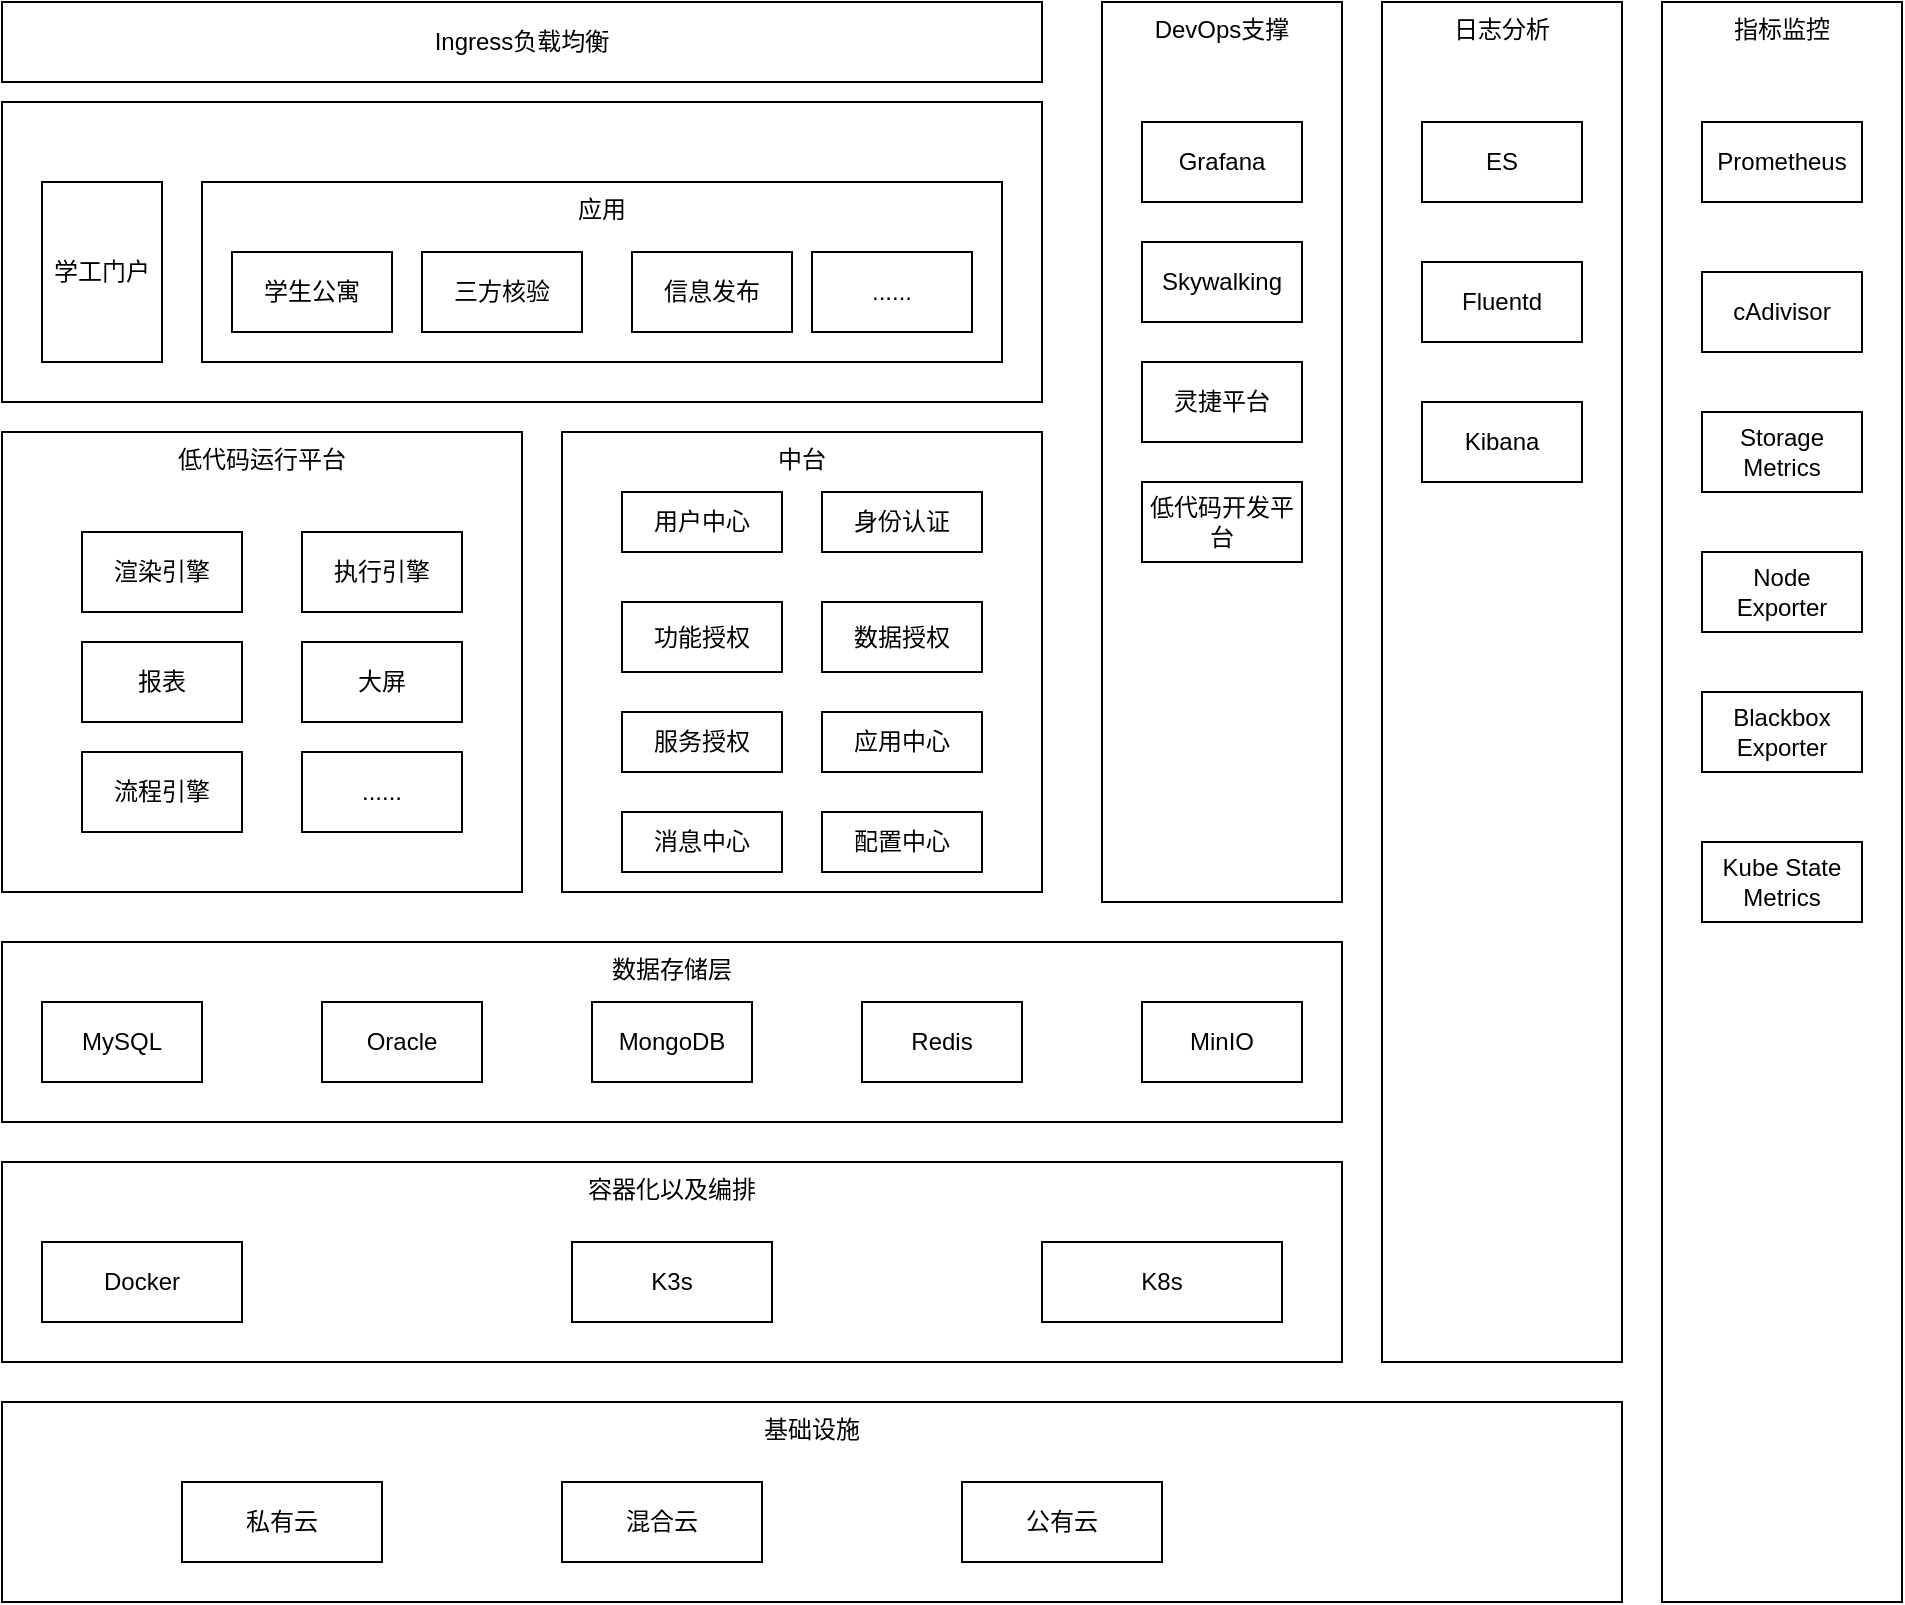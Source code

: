 <mxfile version="24.7.0" type="github" pages="2">
  <diagram name="第 1 页" id="q8hEzm-3ZmMBjOJgn9qx">
    <mxGraphModel dx="1434" dy="761" grid="1" gridSize="10" guides="1" tooltips="1" connect="1" arrows="1" fold="1" page="1" pageScale="1" pageWidth="3300" pageHeight="4681" math="0" shadow="0">
      <root>
        <mxCell id="0" />
        <mxCell id="1" parent="0" />
        <mxCell id="uQ-FNc1cqQP5Vbbio9IM-2" value="学工门户" style="rounded=0;whiteSpace=wrap;html=1;" parent="1" vertex="1">
          <mxGeometry x="150" y="250" width="520" height="150" as="geometry" />
        </mxCell>
        <mxCell id="KOqdbeGSPdCPdFGqDDnY-95" value="DevOps支撑" style="rounded=0;whiteSpace=wrap;html=1;verticalAlign=top;" parent="1" vertex="1">
          <mxGeometry x="700" y="200" width="120" height="450" as="geometry" />
        </mxCell>
        <mxCell id="KOqdbeGSPdCPdFGqDDnY-68" value="指标监控" style="rounded=0;whiteSpace=wrap;html=1;verticalAlign=top;" parent="1" vertex="1">
          <mxGeometry x="980" y="200" width="120" height="800" as="geometry" />
        </mxCell>
        <mxCell id="KOqdbeGSPdCPdFGqDDnY-3" value="应用" style="rounded=0;whiteSpace=wrap;html=1;verticalAlign=top;" parent="1" vertex="1">
          <mxGeometry x="250" y="290" width="400" height="90" as="geometry" />
        </mxCell>
        <mxCell id="KOqdbeGSPdCPdFGqDDnY-4" value="学生公寓" style="rounded=0;whiteSpace=wrap;html=1;" parent="1" vertex="1">
          <mxGeometry x="265" y="325" width="80" height="40" as="geometry" />
        </mxCell>
        <mxCell id="KOqdbeGSPdCPdFGqDDnY-5" value="低代码运行平台" style="rounded=0;whiteSpace=wrap;html=1;verticalAlign=top;" parent="1" vertex="1">
          <mxGeometry x="150" y="415" width="260" height="230" as="geometry" />
        </mxCell>
        <mxCell id="KOqdbeGSPdCPdFGqDDnY-20" value="三方核验" style="rounded=0;whiteSpace=wrap;html=1;" parent="1" vertex="1">
          <mxGeometry x="360" y="325" width="80" height="40" as="geometry" />
        </mxCell>
        <mxCell id="KOqdbeGSPdCPdFGqDDnY-21" value="信息发布" style="rounded=0;whiteSpace=wrap;html=1;" parent="1" vertex="1">
          <mxGeometry x="465" y="325" width="80" height="40" as="geometry" />
        </mxCell>
        <mxCell id="KOqdbeGSPdCPdFGqDDnY-22" value="学工门户" style="rounded=0;whiteSpace=wrap;html=1;" parent="1" vertex="1">
          <mxGeometry x="170" y="290" width="60" height="90" as="geometry" />
        </mxCell>
        <mxCell id="KOqdbeGSPdCPdFGqDDnY-24" value="数据存储层" style="rounded=0;whiteSpace=wrap;html=1;verticalAlign=top;" parent="1" vertex="1">
          <mxGeometry x="150" y="670" width="670" height="90" as="geometry" />
        </mxCell>
        <mxCell id="KOqdbeGSPdCPdFGqDDnY-25" value="MySQL" style="rounded=0;whiteSpace=wrap;html=1;" parent="1" vertex="1">
          <mxGeometry x="170" y="700" width="80" height="40" as="geometry" />
        </mxCell>
        <mxCell id="KOqdbeGSPdCPdFGqDDnY-26" value="Oracle" style="rounded=0;whiteSpace=wrap;html=1;" parent="1" vertex="1">
          <mxGeometry x="310" y="700" width="80" height="40" as="geometry" />
        </mxCell>
        <mxCell id="KOqdbeGSPdCPdFGqDDnY-27" value="MongoDB" style="rounded=0;whiteSpace=wrap;html=1;" parent="1" vertex="1">
          <mxGeometry x="445" y="700" width="80" height="40" as="geometry" />
        </mxCell>
        <mxCell id="KOqdbeGSPdCPdFGqDDnY-30" value="Redis" style="rounded=0;whiteSpace=wrap;html=1;" parent="1" vertex="1">
          <mxGeometry x="580" y="700" width="80" height="40" as="geometry" />
        </mxCell>
        <mxCell id="KOqdbeGSPdCPdFGqDDnY-37" value="日志分析" style="rounded=0;whiteSpace=wrap;html=1;verticalAlign=top;" parent="1" vertex="1">
          <mxGeometry x="840" y="200" width="120" height="680" as="geometry" />
        </mxCell>
        <mxCell id="KOqdbeGSPdCPdFGqDDnY-38" value="Fluentd" style="rounded=0;whiteSpace=wrap;html=1;" parent="1" vertex="1">
          <mxGeometry x="860" y="330" width="80" height="40" as="geometry" />
        </mxCell>
        <mxCell id="KOqdbeGSPdCPdFGqDDnY-39" value="ES" style="rounded=0;whiteSpace=wrap;html=1;" parent="1" vertex="1">
          <mxGeometry x="860" y="260" width="80" height="40" as="geometry" />
        </mxCell>
        <mxCell id="KOqdbeGSPdCPdFGqDDnY-41" value="Prometheus" style="rounded=0;whiteSpace=wrap;html=1;" parent="1" vertex="1">
          <mxGeometry x="1000" y="260" width="80" height="40" as="geometry" />
        </mxCell>
        <mxCell id="KOqdbeGSPdCPdFGqDDnY-44" value="Grafana" style="rounded=0;whiteSpace=wrap;html=1;" parent="1" vertex="1">
          <mxGeometry x="720" y="260" width="80" height="40" as="geometry" />
        </mxCell>
        <mxCell id="KOqdbeGSPdCPdFGqDDnY-45" value="Skywalking" style="rounded=0;whiteSpace=wrap;html=1;" parent="1" vertex="1">
          <mxGeometry x="720" y="320" width="80" height="40" as="geometry" />
        </mxCell>
        <mxCell id="KOqdbeGSPdCPdFGqDDnY-54" value="中台" style="rounded=0;whiteSpace=wrap;html=1;verticalAlign=top;" parent="1" vertex="1">
          <mxGeometry x="430" y="415" width="240" height="230" as="geometry" />
        </mxCell>
        <mxCell id="KOqdbeGSPdCPdFGqDDnY-55" value="用户中心" style="rounded=0;whiteSpace=wrap;html=1;" parent="1" vertex="1">
          <mxGeometry x="460" y="445" width="80" height="30" as="geometry" />
        </mxCell>
        <mxCell id="KOqdbeGSPdCPdFGqDDnY-56" value="服务授权" style="rounded=0;whiteSpace=wrap;html=1;" parent="1" vertex="1">
          <mxGeometry x="460" y="555" width="80" height="30" as="geometry" />
        </mxCell>
        <mxCell id="KOqdbeGSPdCPdFGqDDnY-57" value="功能授权" style="rounded=0;whiteSpace=wrap;html=1;" parent="1" vertex="1">
          <mxGeometry x="460" y="500" width="80" height="35" as="geometry" />
        </mxCell>
        <mxCell id="KOqdbeGSPdCPdFGqDDnY-58" value="身份认证" style="rounded=0;whiteSpace=wrap;html=1;" parent="1" vertex="1">
          <mxGeometry x="560" y="445" width="80" height="30" as="geometry" />
        </mxCell>
        <mxCell id="KOqdbeGSPdCPdFGqDDnY-61" value="容器化以及编排" style="rounded=0;whiteSpace=wrap;html=1;verticalAlign=top;" parent="1" vertex="1">
          <mxGeometry x="150" y="780" width="670" height="100" as="geometry" />
        </mxCell>
        <mxCell id="KOqdbeGSPdCPdFGqDDnY-62" value="Docker" style="rounded=0;whiteSpace=wrap;html=1;" parent="1" vertex="1">
          <mxGeometry x="170" y="820" width="100" height="40" as="geometry" />
        </mxCell>
        <mxCell id="KOqdbeGSPdCPdFGqDDnY-63" value="K8s" style="rounded=0;whiteSpace=wrap;html=1;" parent="1" vertex="1">
          <mxGeometry x="670" y="820" width="120" height="40" as="geometry" />
        </mxCell>
        <mxCell id="KOqdbeGSPdCPdFGqDDnY-64" value="数据授权" style="rounded=0;whiteSpace=wrap;html=1;" parent="1" vertex="1">
          <mxGeometry x="560" y="500" width="80" height="35" as="geometry" />
        </mxCell>
        <mxCell id="KOqdbeGSPdCPdFGqDDnY-66" value="应用中心" style="rounded=0;whiteSpace=wrap;html=1;" parent="1" vertex="1">
          <mxGeometry x="560" y="555" width="80" height="30" as="geometry" />
        </mxCell>
        <mxCell id="KOqdbeGSPdCPdFGqDDnY-70" value="报表" style="rounded=0;whiteSpace=wrap;html=1;" parent="1" vertex="1">
          <mxGeometry x="190" y="520" width="80" height="40" as="geometry" />
        </mxCell>
        <mxCell id="KOqdbeGSPdCPdFGqDDnY-71" value="大屏" style="rounded=0;whiteSpace=wrap;html=1;" parent="1" vertex="1">
          <mxGeometry x="300" y="520" width="80" height="40" as="geometry" />
        </mxCell>
        <mxCell id="KOqdbeGSPdCPdFGqDDnY-73" value="渲染引擎" style="rounded=0;whiteSpace=wrap;html=1;" parent="1" vertex="1">
          <mxGeometry x="190" y="465" width="80" height="40" as="geometry" />
        </mxCell>
        <mxCell id="KOqdbeGSPdCPdFGqDDnY-74" value="执行引擎" style="rounded=0;whiteSpace=wrap;html=1;" parent="1" vertex="1">
          <mxGeometry x="300" y="465" width="80" height="40" as="geometry" />
        </mxCell>
        <mxCell id="KOqdbeGSPdCPdFGqDDnY-75" value="流程引擎" style="rounded=0;whiteSpace=wrap;html=1;" parent="1" vertex="1">
          <mxGeometry x="190" y="575" width="80" height="40" as="geometry" />
        </mxCell>
        <mxCell id="KOqdbeGSPdCPdFGqDDnY-78" value="MinIO" style="rounded=0;whiteSpace=wrap;html=1;" parent="1" vertex="1">
          <mxGeometry x="720" y="700" width="80" height="40" as="geometry" />
        </mxCell>
        <mxCell id="KOqdbeGSPdCPdFGqDDnY-81" value="......" style="rounded=0;whiteSpace=wrap;html=1;" parent="1" vertex="1">
          <mxGeometry x="300" y="575" width="80" height="40" as="geometry" />
        </mxCell>
        <mxCell id="KOqdbeGSPdCPdFGqDDnY-82" value="配置中心" style="rounded=0;whiteSpace=wrap;html=1;" parent="1" vertex="1">
          <mxGeometry x="560" y="605" width="80" height="30" as="geometry" />
        </mxCell>
        <mxCell id="KOqdbeGSPdCPdFGqDDnY-83" value="......" style="rounded=0;whiteSpace=wrap;html=1;" parent="1" vertex="1">
          <mxGeometry x="555" y="325" width="80" height="40" as="geometry" />
        </mxCell>
        <mxCell id="KOqdbeGSPdCPdFGqDDnY-84" value="Ingress负载均衡" style="rounded=0;whiteSpace=wrap;html=1;verticalAlign=middle;" parent="1" vertex="1">
          <mxGeometry x="150" y="200" width="520" height="40" as="geometry" />
        </mxCell>
        <mxCell id="KOqdbeGSPdCPdFGqDDnY-85" value="基础设施" style="rounded=0;whiteSpace=wrap;html=1;verticalAlign=top;" parent="1" vertex="1">
          <mxGeometry x="150" y="900" width="810" height="100" as="geometry" />
        </mxCell>
        <mxCell id="KOqdbeGSPdCPdFGqDDnY-86" value="私有云" style="rounded=0;whiteSpace=wrap;html=1;" parent="1" vertex="1">
          <mxGeometry x="240" y="940" width="100" height="40" as="geometry" />
        </mxCell>
        <mxCell id="KOqdbeGSPdCPdFGqDDnY-87" value="混合云" style="rounded=0;whiteSpace=wrap;html=1;" parent="1" vertex="1">
          <mxGeometry x="430" y="940" width="100" height="40" as="geometry" />
        </mxCell>
        <mxCell id="KOqdbeGSPdCPdFGqDDnY-88" value="公有云" style="rounded=0;whiteSpace=wrap;html=1;" parent="1" vertex="1">
          <mxGeometry x="630" y="940" width="100" height="40" as="geometry" />
        </mxCell>
        <mxCell id="KOqdbeGSPdCPdFGqDDnY-89" value="Kibana" style="rounded=0;whiteSpace=wrap;html=1;" parent="1" vertex="1">
          <mxGeometry x="860" y="400" width="80" height="40" as="geometry" />
        </mxCell>
        <mxCell id="KOqdbeGSPdCPdFGqDDnY-90" value="K3s" style="rounded=0;whiteSpace=wrap;html=1;" parent="1" vertex="1">
          <mxGeometry x="435" y="820" width="100" height="40" as="geometry" />
        </mxCell>
        <mxCell id="KOqdbeGSPdCPdFGqDDnY-91" value="cAdivisor" style="rounded=0;whiteSpace=wrap;html=1;" parent="1" vertex="1">
          <mxGeometry x="1000" y="335" width="80" height="40" as="geometry" />
        </mxCell>
        <mxCell id="KOqdbeGSPdCPdFGqDDnY-92" value="Storage Metrics" style="rounded=0;whiteSpace=wrap;html=1;" parent="1" vertex="1">
          <mxGeometry x="1000" y="405" width="80" height="40" as="geometry" />
        </mxCell>
        <mxCell id="KOqdbeGSPdCPdFGqDDnY-93" value="Node&lt;div&gt;Exporter&lt;/div&gt;" style="rounded=0;whiteSpace=wrap;html=1;" parent="1" vertex="1">
          <mxGeometry x="1000" y="475" width="80" height="40" as="geometry" />
        </mxCell>
        <mxCell id="KOqdbeGSPdCPdFGqDDnY-94" value="Blackbox&lt;div&gt;Exporter&lt;/div&gt;" style="rounded=0;whiteSpace=wrap;html=1;" parent="1" vertex="1">
          <mxGeometry x="1000" y="545" width="80" height="40" as="geometry" />
        </mxCell>
        <mxCell id="KOqdbeGSPdCPdFGqDDnY-96" value="灵捷平台" style="rounded=0;whiteSpace=wrap;html=1;" parent="1" vertex="1">
          <mxGeometry x="720" y="380" width="80" height="40" as="geometry" />
        </mxCell>
        <mxCell id="KOqdbeGSPdCPdFGqDDnY-97" value="Kube State&lt;div&gt;Metrics&lt;/div&gt;" style="rounded=0;whiteSpace=wrap;html=1;" parent="1" vertex="1">
          <mxGeometry x="1000" y="620" width="80" height="40" as="geometry" />
        </mxCell>
        <mxCell id="KOqdbeGSPdCPdFGqDDnY-98" value="低代码开发平台" style="rounded=0;whiteSpace=wrap;html=1;" parent="1" vertex="1">
          <mxGeometry x="720" y="440" width="80" height="40" as="geometry" />
        </mxCell>
        <mxCell id="KOqdbeGSPdCPdFGqDDnY-99" value="消息中心" style="rounded=0;whiteSpace=wrap;html=1;" parent="1" vertex="1">
          <mxGeometry x="460" y="605" width="80" height="30" as="geometry" />
        </mxCell>
      </root>
    </mxGraphModel>
  </diagram>
  <diagram id="xCv1lbt1jgZM3lcgzXiE" name="低代码技术架构">
    <mxGraphModel dx="1646" dy="795" grid="0" gridSize="10" guides="1" tooltips="1" connect="1" arrows="1" fold="1" page="1" pageScale="1" pageWidth="3300" pageHeight="4681" background="none" math="0" shadow="0">
      <root>
        <mxCell id="0" />
        <mxCell id="1" parent="0" />
        <mxCell id="ZbT44DyfTlQuuJ5r1V82-125" value="分布式对象缓存" style="rounded=1;whiteSpace=wrap;html=1;verticalAlign=top;fillColor=#dae8fc;strokeColor=none;fontColor=#7EA6E0;" vertex="1" parent="1">
          <mxGeometry x="1146" y="619" width="120" height="90" as="geometry" />
        </mxCell>
        <mxCell id="ZbT44DyfTlQuuJ5r1V82-116" value="分布式缓存" style="rounded=1;whiteSpace=wrap;html=1;verticalAlign=top;fillColor=#dae8fc;strokeColor=none;fontColor=#7EA6E0;" vertex="1" parent="1">
          <mxGeometry x="896" y="619" width="230" height="90" as="geometry" />
        </mxCell>
        <mxCell id="ZbT44DyfTlQuuJ5r1V82-2" value="DevOps" style="rounded=1;whiteSpace=wrap;html=1;verticalAlign=top;fillColor=#dae8fc;strokeColor=none;fontColor=#7EA6E0;" vertex="1" parent="1">
          <mxGeometry x="1146" y="444" width="120" height="155" as="geometry" />
        </mxCell>
        <mxCell id="ZbT44DyfTlQuuJ5r1V82-3" value="监控" style="rounded=1;whiteSpace=wrap;html=1;verticalAlign=top;fillColor=#dae8fc;strokeColor=none;fontColor=#7EA6E0;" vertex="1" parent="1">
          <mxGeometry x="1286" y="259" width="120" height="710" as="geometry" />
        </mxCell>
        <mxCell id="ZbT44DyfTlQuuJ5r1V82-6" value="RESTFUL API" style="rounded=1;whiteSpace=wrap;html=1;verticalAlign=middle;fillColor=#7EA6E0;fontColor=#FFFFFF;strokeColor=none;" vertex="1" parent="1">
          <mxGeometry x="576" y="339" width="510" height="40" as="geometry" />
        </mxCell>
        <mxCell id="ZbT44DyfTlQuuJ5r1V82-10" value="高可用数据库" style="rounded=1;whiteSpace=wrap;html=1;verticalAlign=top;fillColor=#dae8fc;strokeColor=none;fontColor=#7EA6E0;" vertex="1" parent="1">
          <mxGeometry x="436" y="619" width="440" height="90" as="geometry" />
        </mxCell>
        <mxCell id="ZbT44DyfTlQuuJ5r1V82-11" value="MySQL" style="rounded=1;whiteSpace=wrap;html=1;fillColor=#7EA6E0;fontColor=#FFFFFF;strokeColor=none;" vertex="1" parent="1">
          <mxGeometry x="476" y="649" width="80" height="40" as="geometry" />
        </mxCell>
        <mxCell id="ZbT44DyfTlQuuJ5r1V82-12" value="Oracle" style="rounded=1;whiteSpace=wrap;html=1;fillColor=#7EA6E0;fontColor=#FFFFFF;strokeColor=none;" vertex="1" parent="1">
          <mxGeometry x="616" y="649" width="80" height="40" as="geometry" />
        </mxCell>
        <mxCell id="ZbT44DyfTlQuuJ5r1V82-13" value="MongoDB" style="rounded=1;whiteSpace=wrap;html=1;fillColor=#7EA6E0;fontColor=#FFFFFF;strokeColor=none;" vertex="1" parent="1">
          <mxGeometry x="751" y="649" width="80" height="40" as="geometry" />
        </mxCell>
        <mxCell id="ZbT44DyfTlQuuJ5r1V82-14" value="Redis" style="rounded=1;whiteSpace=wrap;html=1;fillColor=#7EA6E0;fontColor=#FFFFFF;strokeColor=none;" vertex="1" parent="1">
          <mxGeometry x="971" y="649" width="80" height="40" as="geometry" />
        </mxCell>
        <mxCell id="ZbT44DyfTlQuuJ5r1V82-15" value="日志分析" style="rounded=1;whiteSpace=wrap;html=1;verticalAlign=top;fillColor=#dae8fc;strokeColor=none;fontColor=#7EA6E0;" vertex="1" parent="1">
          <mxGeometry x="1146" y="339" width="120" height="75" as="geometry" />
        </mxCell>
        <mxCell id="ZbT44DyfTlQuuJ5r1V82-18" value="Prometheus" style="rounded=1;whiteSpace=wrap;html=1;fillColor=#7EA6E0;fontColor=#FFFFFF;strokeColor=none;" vertex="1" parent="1">
          <mxGeometry x="1306" y="329" width="80" height="40" as="geometry" />
        </mxCell>
        <mxCell id="ZbT44DyfTlQuuJ5r1V82-26" value="容器化以及编排" style="rounded=1;whiteSpace=wrap;html=1;verticalAlign=top;fillColor=#dae8fc;strokeColor=none;fontColor=#7EA6E0;" vertex="1" parent="1">
          <mxGeometry x="436" y="749" width="830" height="90" as="geometry" />
        </mxCell>
        <mxCell id="ZbT44DyfTlQuuJ5r1V82-27" value="Docker" style="rounded=1;whiteSpace=wrap;html=1;fillColor=#7EA6E0;strokeColor=none;fontColor=#FFFFFF;" vertex="1" parent="1">
          <mxGeometry x="536" y="789" width="100" height="30" as="geometry" />
        </mxCell>
        <mxCell id="ZbT44DyfTlQuuJ5r1V82-28" value="K8s" style="rounded=1;whiteSpace=wrap;html=1;fillColor=#7EA6E0;strokeColor=none;fontColor=#FFFFFF;" vertex="1" parent="1">
          <mxGeometry x="1036" y="789" width="100" height="30" as="geometry" />
        </mxCell>
        <mxCell id="ZbT44DyfTlQuuJ5r1V82-36" value="MinIO" style="rounded=1;whiteSpace=wrap;html=1;fillColor=#7EA6E0;fontColor=#FFFFFF;strokeColor=none;" vertex="1" parent="1">
          <mxGeometry x="1166" y="649" width="80" height="40" as="geometry" />
        </mxCell>
        <mxCell id="ZbT44DyfTlQuuJ5r1V82-40" value="Ingress负载均衡" style="rounded=1;whiteSpace=wrap;html=1;verticalAlign=middle;fillColor=#7EA6E0;fontColor=#FFFFFF;strokeColor=none;" vertex="1" parent="1">
          <mxGeometry x="436" y="259" width="830" height="40" as="geometry" />
        </mxCell>
        <mxCell id="ZbT44DyfTlQuuJ5r1V82-41" value="基础设施" style="rounded=1;whiteSpace=wrap;html=1;verticalAlign=top;fillColor=#dae8fc;strokeColor=none;fontColor=#7EA6E0;" vertex="1" parent="1">
          <mxGeometry x="436" y="869" width="830" height="100" as="geometry" />
        </mxCell>
        <mxCell id="ZbT44DyfTlQuuJ5r1V82-42" value="私有云" style="rounded=1;whiteSpace=wrap;html=1;fillColor=#7EA6E0;strokeColor=none;fontColor=#FFFFFF;" vertex="1" parent="1">
          <mxGeometry x="536" y="909" width="100" height="30" as="geometry" />
        </mxCell>
        <mxCell id="ZbT44DyfTlQuuJ5r1V82-43" value="混合云" style="rounded=1;whiteSpace=wrap;html=1;fillColor=#7EA6E0;strokeColor=none;fontColor=#FFFFFF;" vertex="1" parent="1">
          <mxGeometry x="801" y="909" width="100" height="30" as="geometry" />
        </mxCell>
        <mxCell id="ZbT44DyfTlQuuJ5r1V82-44" value="公有云" style="rounded=1;whiteSpace=wrap;html=1;fillColor=#7EA6E0;strokeColor=none;fontColor=#FFFFFF;" vertex="1" parent="1">
          <mxGeometry x="1036" y="909" width="100" height="30" as="geometry" />
        </mxCell>
        <mxCell id="ZbT44DyfTlQuuJ5r1V82-46" value="K3s" style="rounded=1;whiteSpace=wrap;html=1;fillColor=#7EA6E0;strokeColor=none;fontColor=#FFFFFF;" vertex="1" parent="1">
          <mxGeometry x="801" y="789" width="100" height="30" as="geometry" />
        </mxCell>
        <mxCell id="ZbT44DyfTlQuuJ5r1V82-47" value="cAdivisor" style="rounded=1;whiteSpace=wrap;html=1;fillColor=#7EA6E0;fontColor=#FFFFFF;strokeColor=none;" vertex="1" parent="1">
          <mxGeometry x="1306" y="404" width="80" height="40" as="geometry" />
        </mxCell>
        <mxCell id="ZbT44DyfTlQuuJ5r1V82-48" value="Storage Metrics" style="rounded=1;whiteSpace=wrap;html=1;fillColor=#7EA6E0;fontColor=#FFFFFF;strokeColor=none;" vertex="1" parent="1">
          <mxGeometry x="1306" y="474" width="80" height="40" as="geometry" />
        </mxCell>
        <mxCell id="ZbT44DyfTlQuuJ5r1V82-49" value="Node&lt;div&gt;Exporter&lt;/div&gt;" style="rounded=1;whiteSpace=wrap;html=1;fillColor=#7EA6E0;fontColor=#FFFFFF;strokeColor=none;" vertex="1" parent="1">
          <mxGeometry x="1306" y="544" width="80" height="40" as="geometry" />
        </mxCell>
        <mxCell id="ZbT44DyfTlQuuJ5r1V82-50" value="Blackbox&lt;div&gt;Exporter&lt;/div&gt;" style="rounded=1;whiteSpace=wrap;html=1;fillColor=#7EA6E0;fontColor=#FFFFFF;strokeColor=none;" vertex="1" parent="1">
          <mxGeometry x="1306" y="614" width="80" height="40" as="geometry" />
        </mxCell>
        <mxCell id="ZbT44DyfTlQuuJ5r1V82-51" value="灵捷平台" style="rounded=1;whiteSpace=wrap;html=1;fillColor=#7EA6E0;fontColor=#FFFFFF;strokeColor=none;" vertex="1" parent="1">
          <mxGeometry x="1166" y="539" width="80" height="30" as="geometry" />
        </mxCell>
        <mxCell id="ZbT44DyfTlQuuJ5r1V82-52" value="Kube State&lt;div&gt;Metrics&lt;/div&gt;" style="rounded=1;whiteSpace=wrap;html=1;fillColor=#7EA6E0;fontColor=#FFFFFF;strokeColor=none;" vertex="1" parent="1">
          <mxGeometry x="1306" y="689" width="80" height="40" as="geometry" />
        </mxCell>
        <mxCell id="ZbT44DyfTlQuuJ5r1V82-119" value="统一安全认证" style="rounded=1;whiteSpace=wrap;html=1;verticalAlign=middle;fillColor=#7EA6E0;fontColor=#FFFFFF;strokeColor=none;" vertex="1" parent="1">
          <mxGeometry x="436" y="169" width="970" height="40" as="geometry" />
        </mxCell>
        <mxCell id="ZbT44DyfTlQuuJ5r1V82-121" value="Jenkins" style="rounded=1;whiteSpace=wrap;html=1;fillColor=#7EA6E0;fontColor=#FFFFFF;strokeColor=none;" vertex="1" parent="1">
          <mxGeometry x="1166" y="494" width="80" height="30" as="geometry" />
        </mxCell>
        <mxCell id="ZbT44DyfTlQuuJ5r1V82-123" value="EFK" style="rounded=1;whiteSpace=wrap;html=1;fillColor=#7EA6E0;fontColor=#FFFFFF;strokeColor=none;" vertex="1" parent="1">
          <mxGeometry x="1166" y="379" width="80" height="25" as="geometry" />
        </mxCell>
        <mxCell id="ZbT44DyfTlQuuJ5r1V82-126" value="低代码平台" style="rounded=1;whiteSpace=wrap;html=1;verticalAlign=top;fillColor=#dae8fc;strokeColor=none;" vertex="1" parent="1">
          <mxGeometry x="576" y="419" width="510" height="145" as="geometry" />
        </mxCell>
        <mxCell id="ZbT44DyfTlQuuJ5r1V82-130" value="消息总线" style="rounded=1;whiteSpace=wrap;html=1;verticalAlign=top;fillColor=#dae8fc;strokeColor=none;fontColor=#7EA6E0;" vertex="1" parent="1">
          <mxGeometry x="436" y="339" width="80" height="90" as="geometry" />
        </mxCell>
        <mxCell id="ZbT44DyfTlQuuJ5r1V82-131" value="RabbitMQ" style="rounded=1;whiteSpace=wrap;html=1;verticalAlign=top;fillColor=#7EA6E0;fontColor=#FFFFFF;strokeColor=none;" vertex="1" parent="1">
          <mxGeometry x="446" y="379" width="60" height="30" as="geometry" />
        </mxCell>
        <mxCell id="ZbT44DyfTlQuuJ5r1V82-132" value="集成" style="rounded=1;whiteSpace=wrap;html=1;verticalAlign=top;fillColor=#dae8fc;strokeColor=none;fontColor=#7EA6E0;" vertex="1" parent="1">
          <mxGeometry x="436" y="444" width="80" height="135" as="geometry" />
        </mxCell>
        <mxCell id="ZbT44DyfTlQuuJ5r1V82-133" value="OnlyOffice" style="rounded=1;whiteSpace=wrap;html=1;verticalAlign=top;fillColor=#7EA6E0;fontColor=#FFFFFF;strokeColor=none;" vertex="1" parent="1">
          <mxGeometry x="446" y="489" width="60" height="30" as="geometry" />
        </mxCell>
        <mxCell id="ZbT44DyfTlQuuJ5r1V82-134" value="DataEase" style="rounded=1;whiteSpace=wrap;html=1;verticalAlign=top;fillColor=#7EA6E0;fontColor=#FFFFFF;strokeColor=none;" vertex="1" parent="1">
          <mxGeometry x="446" y="529" width="60" height="30" as="geometry" />
        </mxCell>
        <mxCell id="ZbT44DyfTlQuuJ5r1V82-136" value="Grafana" style="rounded=1;whiteSpace=wrap;html=1;fillColor=#7EA6E0;fontColor=#FFFFFF;strokeColor=none;" vertex="1" parent="1">
          <mxGeometry x="1306" y="749" width="80" height="40" as="geometry" />
        </mxCell>
        <mxCell id="ZbT44DyfTlQuuJ5r1V82-137" value="Skywalking" style="rounded=1;whiteSpace=wrap;html=1;fillColor=#7EA6E0;fontColor=#FFFFFF;strokeColor=none;" vertex="1" parent="1">
          <mxGeometry x="1306" y="819" width="80" height="40" as="geometry" />
        </mxCell>
        <mxCell id="q9tbtXxXNj_UV8Hw5mhD-3" value="字典服务" style="rounded=1;whiteSpace=wrap;html=1;verticalAlign=top;fillColor=#7EA6E0;fontColor=#FFFFFF;strokeColor=none;" vertex="1" parent="1">
          <mxGeometry x="636" y="469" width="90" height="30" as="geometry" />
        </mxCell>
        <mxCell id="q9tbtXxXNj_UV8Hw5mhD-4" value="追踪服务" style="rounded=1;whiteSpace=wrap;html=1;verticalAlign=top;fillColor=#7EA6E0;fontColor=#FFFFFF;strokeColor=none;" vertex="1" parent="1">
          <mxGeometry x="636" y="509" width="90" height="30" as="geometry" />
        </mxCell>
        <mxCell id="q9tbtXxXNj_UV8Hw5mhD-5" value="搜索服务" style="rounded=1;whiteSpace=wrap;html=1;verticalAlign=top;fillColor=#7EA6E0;fontColor=#FFFFFF;strokeColor=none;" vertex="1" parent="1">
          <mxGeometry x="936" y="466.5" width="90" height="30" as="geometry" />
        </mxCell>
        <mxCell id="q9tbtXxXNj_UV8Hw5mhD-6" value="消息服务" style="rounded=1;whiteSpace=wrap;html=1;verticalAlign=top;fillColor=#7EA6E0;fontColor=#FFFFFF;strokeColor=none;" vertex="1" parent="1">
          <mxGeometry x="936" y="506.5" width="90" height="30" as="geometry" />
        </mxCell>
        <mxCell id="q9tbtXxXNj_UV8Hw5mhD-7" value="开发平台" style="rounded=1;whiteSpace=wrap;html=1;verticalAlign=top;fillColor=#7EA6E0;fontColor=#FFFFFF;strokeColor=none;" vertex="1" parent="1">
          <mxGeometry x="796" y="469" width="90" height="30" as="geometry" />
        </mxCell>
        <mxCell id="q9tbtXxXNj_UV8Hw5mhD-8" value="运行平台" style="rounded=1;whiteSpace=wrap;html=1;verticalAlign=top;fillColor=#7EA6E0;fontColor=#FFFFFF;strokeColor=none;" vertex="1" parent="1">
          <mxGeometry x="796" y="509" width="90" height="30" as="geometry" />
        </mxCell>
      </root>
    </mxGraphModel>
  </diagram>
</mxfile>
